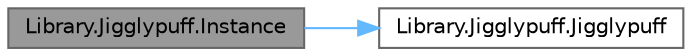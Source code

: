 digraph "Library.Jigglypuff.Instance"
{
 // INTERACTIVE_SVG=YES
 // LATEX_PDF_SIZE
  bgcolor="transparent";
  edge [fontname=Helvetica,fontsize=10,labelfontname=Helvetica,labelfontsize=10];
  node [fontname=Helvetica,fontsize=10,shape=box,height=0.2,width=0.4];
  rankdir="LR";
  Node1 [id="Node000001",label="Library.Jigglypuff.Instance",height=0.2,width=0.4,color="gray40", fillcolor="grey60", style="filled", fontcolor="black",tooltip="Este método retorna una copia del pokemon aplicando así, el patrón prototype."];
  Node1 -> Node2 [id="edge1_Node000001_Node000002",color="steelblue1",style="solid",tooltip=" "];
  Node2 [id="Node000002",label="Library.Jigglypuff.Jigglypuff",height=0.2,width=0.4,color="grey40", fillcolor="white", style="filled",URL="$classLibrary_1_1Jigglypuff.html#a9dd2dcd1a61e74b8d736b8ee1433ce68",tooltip="Constructor de Jigglypuff, implementa el patron GRASP creator."];
}

